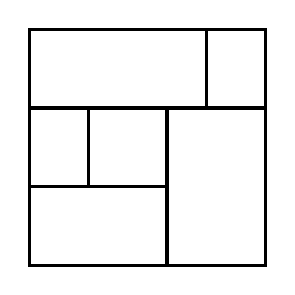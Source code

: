 \begin{tikzpicture}[very thick, scale=.5]
    \draw (0,4) rectangle (9/2,6);
    \draw (9/2,4) rectangle (6,6);
    \draw (0,2) rectangle (3/2,4);
    \draw (3/2,2) rectangle (7/2,4);
    \draw (0,0) rectangle (7/2,2);
    \draw (7/2,0) rectangle (6,4);
\end{tikzpicture}
